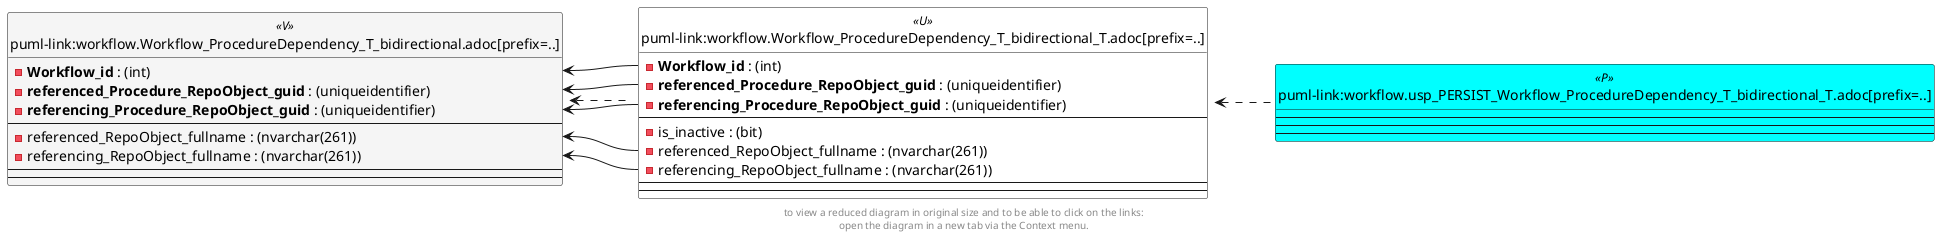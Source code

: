 @startuml
left to right direction
'top to bottom direction
hide circle
'avoide "." issues:
set namespaceSeparator none


skinparam class {
  BackgroundColor White
  BackgroundColor<<FN>> Yellow
  BackgroundColor<<FS>> Yellow
  BackgroundColor<<FT>> LightGray
  BackgroundColor<<IF>> Yellow
  BackgroundColor<<IS>> Yellow
  BackgroundColor<<P>> Aqua
  BackgroundColor<<PC>> Aqua
  BackgroundColor<<SN>> Yellow
  BackgroundColor<<SO>> SlateBlue
  BackgroundColor<<TF>> LightGray
  BackgroundColor<<TR>> Tomato
  BackgroundColor<<U>> White
  BackgroundColor<<V>> WhiteSmoke
  BackgroundColor<<X>> Aqua
}


entity "puml-link:workflow.usp_PERSIST_Workflow_ProcedureDependency_T_bidirectional_T.adoc[prefix=..]" as workflow.usp_PERSIST_Workflow_ProcedureDependency_T_bidirectional_T << P >> {
  --
  --
  --
}

entity "puml-link:workflow.Workflow_ProcedureDependency_T_bidirectional.adoc[prefix=..]" as workflow.Workflow_ProcedureDependency_T_bidirectional << V >> {
  - **Workflow_id** : (int)
  - **referenced_Procedure_RepoObject_guid** : (uniqueidentifier)
  - **referencing_Procedure_RepoObject_guid** : (uniqueidentifier)
  --
  - referenced_RepoObject_fullname : (nvarchar(261))
  - referencing_RepoObject_fullname : (nvarchar(261))
  --
  --
}

entity "puml-link:workflow.Workflow_ProcedureDependency_T_bidirectional_T.adoc[prefix=..]" as workflow.Workflow_ProcedureDependency_T_bidirectional_T << U >> {
  - **Workflow_id** : (int)
  - **referenced_Procedure_RepoObject_guid** : (uniqueidentifier)
  - **referencing_Procedure_RepoObject_guid** : (uniqueidentifier)
  --
  - is_inactive : (bit)
  - referenced_RepoObject_fullname : (nvarchar(261))
  - referencing_RepoObject_fullname : (nvarchar(261))
  --
  --
}

workflow.Workflow_ProcedureDependency_T_bidirectional <.. workflow.Workflow_ProcedureDependency_T_bidirectional_T
workflow.Workflow_ProcedureDependency_T_bidirectional_T <.. workflow.usp_PERSIST_Workflow_ProcedureDependency_T_bidirectional_T
workflow.Workflow_ProcedureDependency_T_bidirectional::referenced_Procedure_RepoObject_guid <-- workflow.Workflow_ProcedureDependency_T_bidirectional_T::referenced_Procedure_RepoObject_guid
workflow.Workflow_ProcedureDependency_T_bidirectional::referenced_RepoObject_fullname <-- workflow.Workflow_ProcedureDependency_T_bidirectional_T::referenced_RepoObject_fullname
workflow.Workflow_ProcedureDependency_T_bidirectional::referencing_Procedure_RepoObject_guid <-- workflow.Workflow_ProcedureDependency_T_bidirectional_T::referencing_Procedure_RepoObject_guid
workflow.Workflow_ProcedureDependency_T_bidirectional::referencing_RepoObject_fullname <-- workflow.Workflow_ProcedureDependency_T_bidirectional_T::referencing_RepoObject_fullname
workflow.Workflow_ProcedureDependency_T_bidirectional::Workflow_id <-- workflow.Workflow_ProcedureDependency_T_bidirectional_T::Workflow_id
footer
to view a reduced diagram in original size and to be able to click on the links:
open the diagram in a new tab via the Context menu.
end footer

@enduml

